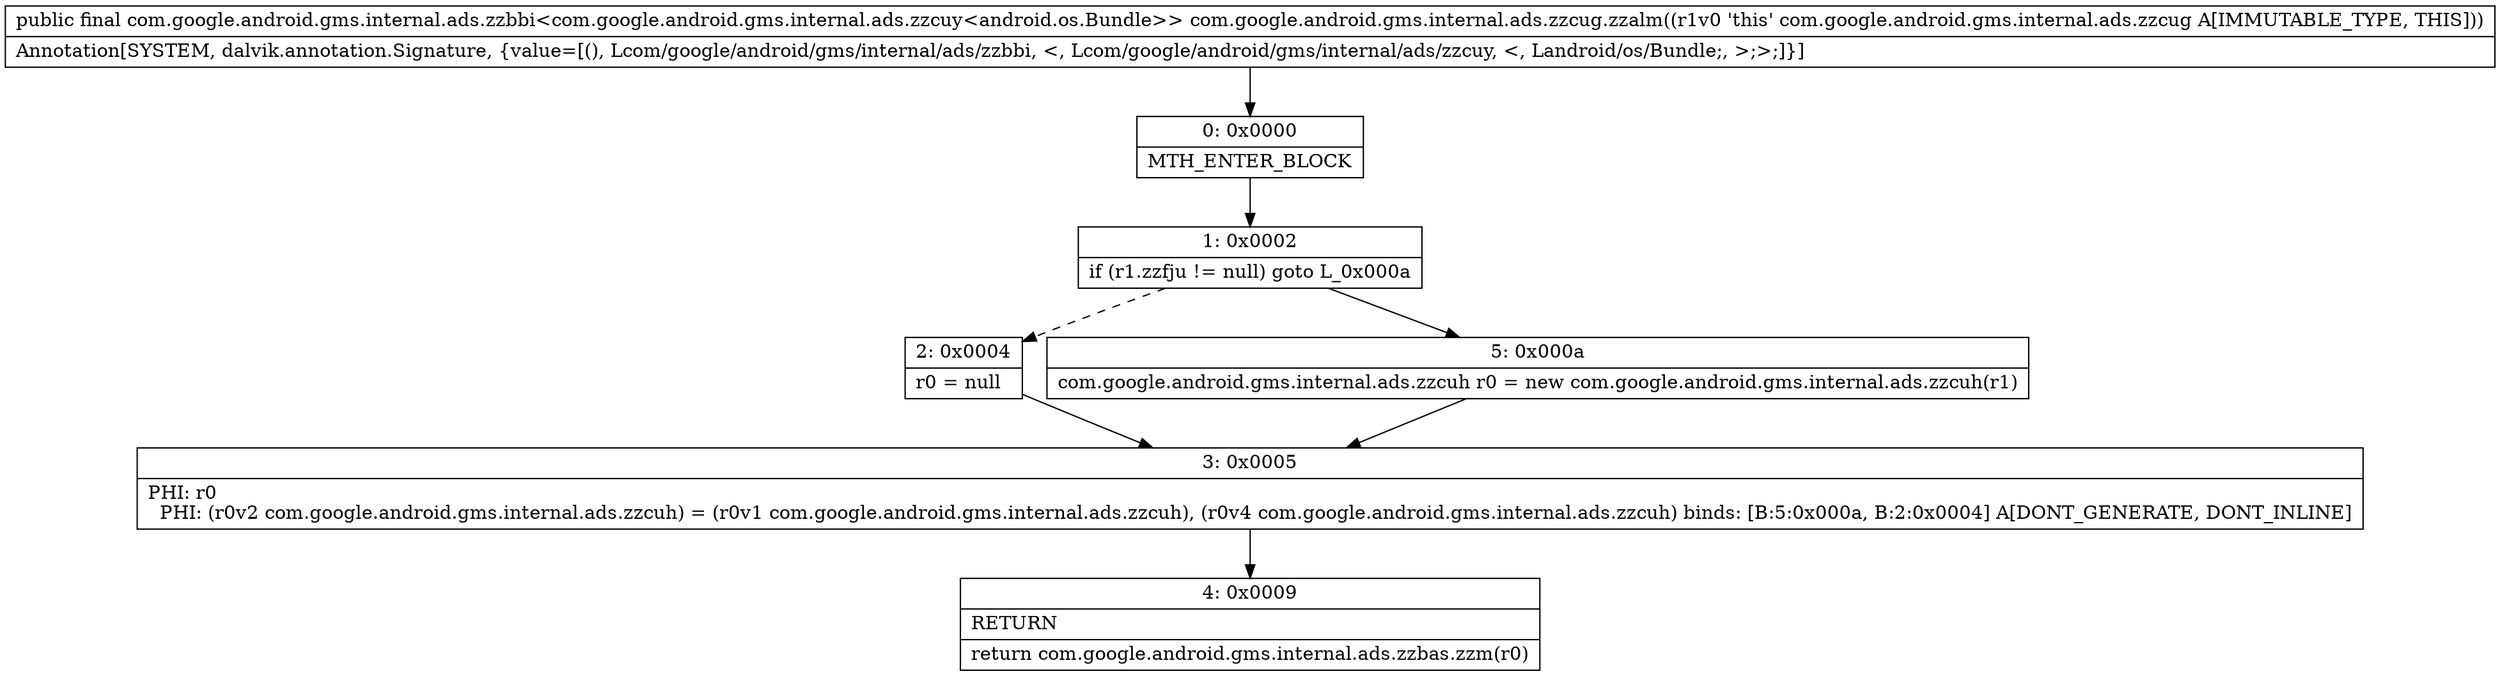 digraph "CFG forcom.google.android.gms.internal.ads.zzcug.zzalm()Lcom\/google\/android\/gms\/internal\/ads\/zzbbi;" {
Node_0 [shape=record,label="{0\:\ 0x0000|MTH_ENTER_BLOCK\l}"];
Node_1 [shape=record,label="{1\:\ 0x0002|if (r1.zzfju != null) goto L_0x000a\l}"];
Node_2 [shape=record,label="{2\:\ 0x0004|r0 = null\l}"];
Node_3 [shape=record,label="{3\:\ 0x0005|PHI: r0 \l  PHI: (r0v2 com.google.android.gms.internal.ads.zzcuh) = (r0v1 com.google.android.gms.internal.ads.zzcuh), (r0v4 com.google.android.gms.internal.ads.zzcuh) binds: [B:5:0x000a, B:2:0x0004] A[DONT_GENERATE, DONT_INLINE]\l}"];
Node_4 [shape=record,label="{4\:\ 0x0009|RETURN\l|return com.google.android.gms.internal.ads.zzbas.zzm(r0)\l}"];
Node_5 [shape=record,label="{5\:\ 0x000a|com.google.android.gms.internal.ads.zzcuh r0 = new com.google.android.gms.internal.ads.zzcuh(r1)\l}"];
MethodNode[shape=record,label="{public final com.google.android.gms.internal.ads.zzbbi\<com.google.android.gms.internal.ads.zzcuy\<android.os.Bundle\>\> com.google.android.gms.internal.ads.zzcug.zzalm((r1v0 'this' com.google.android.gms.internal.ads.zzcug A[IMMUTABLE_TYPE, THIS]))  | Annotation[SYSTEM, dalvik.annotation.Signature, \{value=[(), Lcom\/google\/android\/gms\/internal\/ads\/zzbbi, \<, Lcom\/google\/android\/gms\/internal\/ads\/zzcuy, \<, Landroid\/os\/Bundle;, \>;\>;]\}]\l}"];
MethodNode -> Node_0;
Node_0 -> Node_1;
Node_1 -> Node_2[style=dashed];
Node_1 -> Node_5;
Node_2 -> Node_3;
Node_3 -> Node_4;
Node_5 -> Node_3;
}


